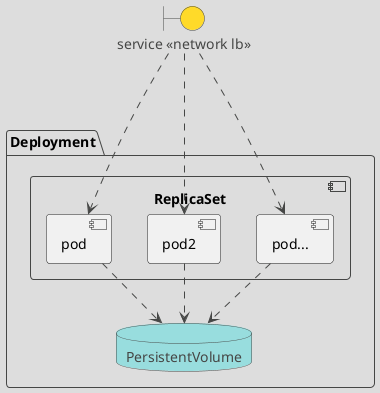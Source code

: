 @startuml
!theme toy

package Deployment {


     component rs as "ReplicaSet"{
    
        component pod

        component pod2 

        component pod3 as "pod..."

        
    }

    database PersistentVolume as "PersistentVolume"
}

boundary service as "service <<network lb>>"

service ...> pod
service ...> pod2
service ...> pod3

pod ..> PersistentVolume
pod2 ..> PersistentVolume
pod3 ..> PersistentVolume

@enduml
